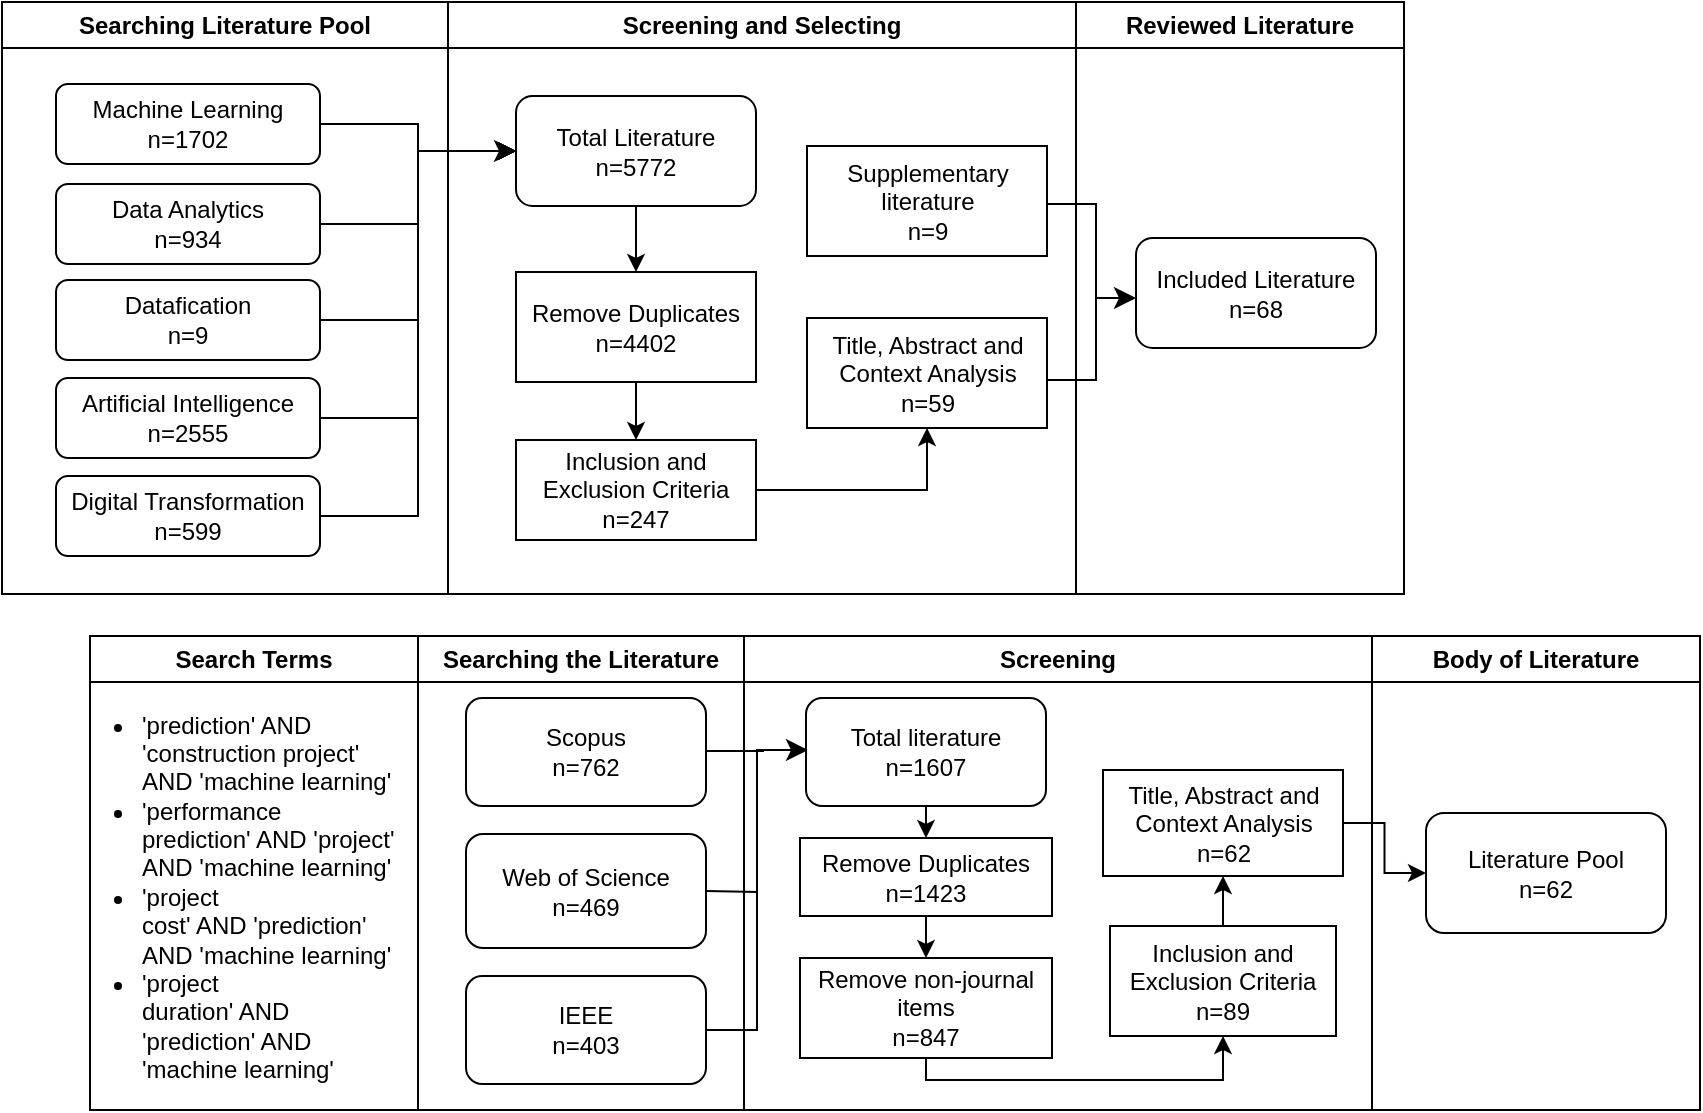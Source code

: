 <mxfile version="22.1.16" type="github" pages="2">
  <diagram name="Page-1" id="Y3MSRMU1QuGR4138dJbL">
    <mxGraphModel dx="1036" dy="627" grid="0" gridSize="10" guides="1" tooltips="1" connect="1" arrows="1" fold="1" page="1" pageScale="1" pageWidth="827" pageHeight="1169" math="0" shadow="0">
      <root>
        <mxCell id="0" />
        <mxCell id="1" parent="0" />
        <mxCell id="XcS65sXRcS4xSGwp1r07-15" value="Search Terms" style="swimlane;whiteSpace=wrap;html=1;" parent="1" vertex="1">
          <mxGeometry x="72" y="488" width="164" height="237" as="geometry" />
        </mxCell>
        <mxCell id="XcS65sXRcS4xSGwp1r07-34" value="&lt;ul&gt;&lt;li&gt;&#39;prediction&#39; AND &#39;construction project&#39; AND &#39;machine learning&#39;&lt;br&gt;&lt;/li&gt;&lt;li&gt;&#39;performance&lt;br&gt;prediction&#39; AND &#39;project&#39; AND &#39;machine learning&#39;&lt;br&gt;&lt;/li&gt;&lt;li&gt;&#39;project&lt;br/&gt;cost&#39; AND &#39;prediction&#39; AND &#39;machine learning&#39;&lt;br&gt;&lt;/li&gt;&lt;li&gt;&#39;project&lt;br/&gt;duration&#39; AND &#39;prediction&#39; AND &#39;machine learning&#39;&lt;br&gt;&lt;/li&gt;&lt;/ul&gt;" style="text;strokeColor=none;fillColor=none;html=1;whiteSpace=wrap;verticalAlign=middle;overflow=hidden;" parent="XcS65sXRcS4xSGwp1r07-15" vertex="1">
          <mxGeometry x="-16" y="23" width="172" height="204" as="geometry" />
        </mxCell>
        <mxCell id="XcS65sXRcS4xSGwp1r07-16" value="Searching the Literature" style="swimlane;whiteSpace=wrap;html=1;startSize=23;" parent="1" vertex="1">
          <mxGeometry x="236" y="488" width="163" height="237" as="geometry" />
        </mxCell>
        <mxCell id="XcS65sXRcS4xSGwp1r07-21" value="IEEE&lt;br&gt;n=403" style="rounded=1;whiteSpace=wrap;html=1;" parent="XcS65sXRcS4xSGwp1r07-16" vertex="1">
          <mxGeometry x="24" y="170" width="120" height="54" as="geometry" />
        </mxCell>
        <mxCell id="XcS65sXRcS4xSGwp1r07-22" value="Web of Science&lt;br&gt;n=469" style="rounded=1;whiteSpace=wrap;html=1;" parent="XcS65sXRcS4xSGwp1r07-16" vertex="1">
          <mxGeometry x="24" y="99" width="120" height="57" as="geometry" />
        </mxCell>
        <mxCell id="XcS65sXRcS4xSGwp1r07-23" value="Scopus&lt;br&gt;n=762" style="rounded=1;whiteSpace=wrap;html=1;" parent="XcS65sXRcS4xSGwp1r07-16" vertex="1">
          <mxGeometry x="24" y="31" width="120" height="54" as="geometry" />
        </mxCell>
        <mxCell id="XcS65sXRcS4xSGwp1r07-35" value="" style="edgeStyle=elbowEdgeStyle;elbow=horizontal;endArrow=classic;html=1;curved=0;rounded=0;endSize=8;startSize=8;exitX=1;exitY=0.5;exitDx=0;exitDy=0;" parent="XcS65sXRcS4xSGwp1r07-16" source="XcS65sXRcS4xSGwp1r07-21" edge="1">
          <mxGeometry width="50" height="50" relative="1" as="geometry">
            <mxPoint x="148" y="203" as="sourcePoint" />
            <mxPoint x="195" y="57" as="targetPoint" />
            <Array as="points" />
          </mxGeometry>
        </mxCell>
        <mxCell id="XcS65sXRcS4xSGwp1r07-40" value="" style="endArrow=none;html=1;rounded=0;exitX=1;exitY=0.5;exitDx=0;exitDy=0;" parent="XcS65sXRcS4xSGwp1r07-16" edge="1">
          <mxGeometry width="50" height="50" relative="1" as="geometry">
            <mxPoint x="144" y="57.5" as="sourcePoint" />
            <mxPoint x="173" y="57.5" as="targetPoint" />
            <Array as="points" />
          </mxGeometry>
        </mxCell>
        <mxCell id="XcS65sXRcS4xSGwp1r07-20" value="Screening" style="swimlane;whiteSpace=wrap;html=1;" parent="1" vertex="1">
          <mxGeometry x="399" y="488" width="314" height="237" as="geometry" />
        </mxCell>
        <mxCell id="XcS65sXRcS4xSGwp1r07-38" value="" style="endArrow=none;html=1;rounded=0;exitX=1;exitY=0.5;exitDx=0;exitDy=0;" parent="XcS65sXRcS4xSGwp1r07-20" source="XcS65sXRcS4xSGwp1r07-22" edge="1">
          <mxGeometry width="50" height="50" relative="1" as="geometry">
            <mxPoint x="-19" y="135" as="sourcePoint" />
            <mxPoint x="7" y="128" as="targetPoint" />
            <Array as="points" />
          </mxGeometry>
        </mxCell>
        <mxCell id="XcS65sXRcS4xSGwp1r07-27" value="Total literature&lt;br&gt;n=1607" style="rounded=1;whiteSpace=wrap;html=1;" parent="XcS65sXRcS4xSGwp1r07-20" vertex="1">
          <mxGeometry x="31" y="31" width="120" height="54" as="geometry" />
        </mxCell>
        <mxCell id="XcS65sXRcS4xSGwp1r07-48" value="" style="edgeStyle=orthogonalEdgeStyle;rounded=0;orthogonalLoop=1;jettySize=auto;html=1;" parent="XcS65sXRcS4xSGwp1r07-20" source="XcS65sXRcS4xSGwp1r07-41" target="XcS65sXRcS4xSGwp1r07-43" edge="1">
          <mxGeometry relative="1" as="geometry" />
        </mxCell>
        <mxCell id="XcS65sXRcS4xSGwp1r07-41" value="Remove Duplicates&lt;br&gt;n=1423" style="rounded=0;whiteSpace=wrap;html=1;" parent="XcS65sXRcS4xSGwp1r07-20" vertex="1">
          <mxGeometry x="28" y="101" width="126" height="39" as="geometry" />
        </mxCell>
        <mxCell id="XcS65sXRcS4xSGwp1r07-42" value="" style="endArrow=classic;html=1;rounded=0;exitX=0.5;exitY=1;exitDx=0;exitDy=0;entryX=0.5;entryY=0;entryDx=0;entryDy=0;" parent="XcS65sXRcS4xSGwp1r07-20" source="XcS65sXRcS4xSGwp1r07-27" target="XcS65sXRcS4xSGwp1r07-41" edge="1">
          <mxGeometry width="50" height="50" relative="1" as="geometry">
            <mxPoint x="-38" y="280" as="sourcePoint" />
            <mxPoint x="12" y="230" as="targetPoint" />
          </mxGeometry>
        </mxCell>
        <mxCell id="XcS65sXRcS4xSGwp1r07-55" style="edgeStyle=orthogonalEdgeStyle;rounded=0;orthogonalLoop=1;jettySize=auto;html=1;entryX=0.5;entryY=1;entryDx=0;entryDy=0;" parent="XcS65sXRcS4xSGwp1r07-20" source="XcS65sXRcS4xSGwp1r07-43" target="XcS65sXRcS4xSGwp1r07-45" edge="1">
          <mxGeometry relative="1" as="geometry">
            <mxPoint x="113" y="229" as="targetPoint" />
            <Array as="points">
              <mxPoint x="91" y="222" />
              <mxPoint x="240" y="222" />
            </Array>
          </mxGeometry>
        </mxCell>
        <mxCell id="XcS65sXRcS4xSGwp1r07-43" value="Remove non-journal items&lt;br&gt;n=847" style="rounded=0;whiteSpace=wrap;html=1;" parent="XcS65sXRcS4xSGwp1r07-20" vertex="1">
          <mxGeometry x="28" y="161" width="126" height="50" as="geometry" />
        </mxCell>
        <mxCell id="XcS65sXRcS4xSGwp1r07-57" value="" style="edgeStyle=orthogonalEdgeStyle;rounded=0;orthogonalLoop=1;jettySize=auto;html=1;" parent="XcS65sXRcS4xSGwp1r07-20" source="XcS65sXRcS4xSGwp1r07-45" target="XcS65sXRcS4xSGwp1r07-56" edge="1">
          <mxGeometry relative="1" as="geometry" />
        </mxCell>
        <mxCell id="XcS65sXRcS4xSGwp1r07-45" value="Inclusion and Exclusion Criteria&lt;br&gt;n=89" style="rounded=0;whiteSpace=wrap;html=1;" parent="XcS65sXRcS4xSGwp1r07-20" vertex="1">
          <mxGeometry x="183" y="145" width="113" height="55" as="geometry" />
        </mxCell>
        <mxCell id="XcS65sXRcS4xSGwp1r07-56" value="Title, Abstract and Context Analysis&lt;br&gt;n=62" style="whiteSpace=wrap;html=1;rounded=0;" parent="XcS65sXRcS4xSGwp1r07-20" vertex="1">
          <mxGeometry x="179.5" y="67" width="120" height="53" as="geometry" />
        </mxCell>
        <mxCell id="XcS65sXRcS4xSGwp1r07-24" value="Body of Literature" style="swimlane;whiteSpace=wrap;html=1;" parent="1" vertex="1">
          <mxGeometry x="713" y="488" width="164" height="237" as="geometry" />
        </mxCell>
        <mxCell id="XcS65sXRcS4xSGwp1r07-58" value="Literature Pool&lt;br&gt;n=62" style="rounded=1;whiteSpace=wrap;html=1;" parent="XcS65sXRcS4xSGwp1r07-24" vertex="1">
          <mxGeometry x="27" y="88.5" width="120" height="60" as="geometry" />
        </mxCell>
        <mxCell id="XcS65sXRcS4xSGwp1r07-59" value="" style="edgeStyle=orthogonalEdgeStyle;rounded=0;orthogonalLoop=1;jettySize=auto;html=1;" parent="1" source="XcS65sXRcS4xSGwp1r07-56" target="XcS65sXRcS4xSGwp1r07-58" edge="1">
          <mxGeometry relative="1" as="geometry" />
        </mxCell>
        <mxCell id="hQWmsBoflfajF91AkxQe-1" value="Searching Literature Pool" style="swimlane;whiteSpace=wrap;html=1;startSize=23;" parent="1" vertex="1">
          <mxGeometry x="28" y="171" width="223" height="296" as="geometry">
            <mxRectangle x="28" y="183" width="181" height="26" as="alternateBounds" />
          </mxGeometry>
        </mxCell>
        <mxCell id="hQWmsBoflfajF91AkxQe-2" value="Artificial Intelligence&lt;br&gt;n=2555" style="rounded=1;whiteSpace=wrap;html=1;" parent="hQWmsBoflfajF91AkxQe-1" vertex="1">
          <mxGeometry x="27" y="188" width="132" height="40" as="geometry" />
        </mxCell>
        <mxCell id="hQWmsBoflfajF91AkxQe-3" value="Datafication&lt;br&gt;n=9" style="rounded=1;whiteSpace=wrap;html=1;" parent="hQWmsBoflfajF91AkxQe-1" vertex="1">
          <mxGeometry x="27" y="139" width="132" height="40" as="geometry" />
        </mxCell>
        <mxCell id="hQWmsBoflfajF91AkxQe-4" value="Machine Learning&lt;br&gt;n=1702" style="rounded=1;whiteSpace=wrap;html=1;" parent="hQWmsBoflfajF91AkxQe-1" vertex="1">
          <mxGeometry x="27" y="41" width="132" height="40" as="geometry" />
        </mxCell>
        <mxCell id="hQWmsBoflfajF91AkxQe-21" value="Data Analytics&lt;br&gt;n=934" style="rounded=1;whiteSpace=wrap;html=1;" parent="hQWmsBoflfajF91AkxQe-1" vertex="1">
          <mxGeometry x="27" y="91" width="132" height="40" as="geometry" />
        </mxCell>
        <mxCell id="hQWmsBoflfajF91AkxQe-23" value="Digital Transformation&lt;br&gt;n=599" style="rounded=1;whiteSpace=wrap;html=1;" parent="hQWmsBoflfajF91AkxQe-1" vertex="1">
          <mxGeometry x="27" y="237" width="132" height="40" as="geometry" />
        </mxCell>
        <mxCell id="hQWmsBoflfajF91AkxQe-7" value="Screening and Selecting" style="swimlane;whiteSpace=wrap;html=1;" parent="1" vertex="1">
          <mxGeometry x="251" y="171" width="314" height="296" as="geometry" />
        </mxCell>
        <mxCell id="hQWmsBoflfajF91AkxQe-9" value="Total Literature&lt;br&gt;n=5772" style="rounded=1;whiteSpace=wrap;html=1;" parent="hQWmsBoflfajF91AkxQe-7" vertex="1">
          <mxGeometry x="34" y="47" width="120" height="55" as="geometry" />
        </mxCell>
        <mxCell id="hQWmsBoflfajF91AkxQe-10" value="" style="edgeStyle=orthogonalEdgeStyle;rounded=0;orthogonalLoop=1;jettySize=auto;html=1;" parent="hQWmsBoflfajF91AkxQe-7" source="hQWmsBoflfajF91AkxQe-11" target="hQWmsBoflfajF91AkxQe-14" edge="1">
          <mxGeometry relative="1" as="geometry" />
        </mxCell>
        <mxCell id="hQWmsBoflfajF91AkxQe-11" value="Remove Duplicates&lt;br&gt;n=4402" style="rounded=0;whiteSpace=wrap;html=1;" parent="hQWmsBoflfajF91AkxQe-7" vertex="1">
          <mxGeometry x="34" y="135" width="120" height="55" as="geometry" />
        </mxCell>
        <mxCell id="hQWmsBoflfajF91AkxQe-12" value="" style="endArrow=classic;html=1;rounded=0;exitX=0.5;exitY=1;exitDx=0;exitDy=0;entryX=0.5;entryY=0;entryDx=0;entryDy=0;" parent="hQWmsBoflfajF91AkxQe-7" source="hQWmsBoflfajF91AkxQe-9" target="hQWmsBoflfajF91AkxQe-11" edge="1">
          <mxGeometry width="50" height="50" relative="1" as="geometry">
            <mxPoint x="-38" y="280" as="sourcePoint" />
            <mxPoint x="12" y="230" as="targetPoint" />
          </mxGeometry>
        </mxCell>
        <mxCell id="hQWmsBoflfajF91AkxQe-14" value="Inclusion and Exclusion Criteria&lt;br&gt;n=247" style="rounded=0;whiteSpace=wrap;html=1;" parent="hQWmsBoflfajF91AkxQe-7" vertex="1">
          <mxGeometry x="34" y="219" width="120" height="50" as="geometry" />
        </mxCell>
        <mxCell id="hQWmsBoflfajF91AkxQe-16" value="Title, Abstract and Context Analysis&lt;br&gt;n=59" style="rounded=0;whiteSpace=wrap;html=1;" parent="hQWmsBoflfajF91AkxQe-7" vertex="1">
          <mxGeometry x="179.5" y="158" width="120" height="55" as="geometry" />
        </mxCell>
        <mxCell id="hQWmsBoflfajF91AkxQe-17" value="Supplementary literature&lt;br&gt;n=9" style="whiteSpace=wrap;html=1;rounded=0;" parent="hQWmsBoflfajF91AkxQe-7" vertex="1">
          <mxGeometry x="179.5" y="72" width="120" height="55" as="geometry" />
        </mxCell>
        <mxCell id="hQWmsBoflfajF91AkxQe-29" value="" style="edgeStyle=orthogonalEdgeStyle;rounded=0;orthogonalLoop=1;jettySize=auto;html=1;entryX=0.5;entryY=1;entryDx=0;entryDy=0;" parent="hQWmsBoflfajF91AkxQe-7" source="hQWmsBoflfajF91AkxQe-14" target="hQWmsBoflfajF91AkxQe-16" edge="1">
          <mxGeometry relative="1" as="geometry" />
        </mxCell>
        <mxCell id="VTWFtEZp2pz49vTFSIZZ-2" value="" style="endArrow=none;html=1;rounded=0;fontSize=12;startSize=8;endSize=8;curved=1;" edge="1" parent="hQWmsBoflfajF91AkxQe-7">
          <mxGeometry width="50" height="50" relative="1" as="geometry">
            <mxPoint x="299" y="189" as="sourcePoint" />
            <mxPoint x="324" y="189" as="targetPoint" />
          </mxGeometry>
        </mxCell>
        <mxCell id="hQWmsBoflfajF91AkxQe-18" value="Reviewed Literature" style="swimlane;whiteSpace=wrap;html=1;" parent="1" vertex="1">
          <mxGeometry x="565" y="171" width="164" height="296" as="geometry">
            <mxRectangle x="565" y="183" width="174" height="26" as="alternateBounds" />
          </mxGeometry>
        </mxCell>
        <mxCell id="hQWmsBoflfajF91AkxQe-19" value="Included Literature&lt;br&gt;n=68" style="rounded=1;whiteSpace=wrap;html=1;" parent="hQWmsBoflfajF91AkxQe-18" vertex="1">
          <mxGeometry x="30" y="118" width="120" height="55" as="geometry" />
        </mxCell>
        <mxCell id="VTWFtEZp2pz49vTFSIZZ-6" value="" style="endArrow=classic;html=1;rounded=0;fontSize=12;startSize=8;endSize=8;curved=1;" edge="1" parent="hQWmsBoflfajF91AkxQe-18">
          <mxGeometry width="50" height="50" relative="1" as="geometry">
            <mxPoint x="10" y="148" as="sourcePoint" />
            <mxPoint x="30" y="148" as="targetPoint" />
          </mxGeometry>
        </mxCell>
        <mxCell id="VTWFtEZp2pz49vTFSIZZ-7" value="" style="endArrow=none;html=1;rounded=0;fontSize=12;startSize=8;endSize=8;curved=1;" edge="1" parent="hQWmsBoflfajF91AkxQe-18">
          <mxGeometry width="50" height="50" relative="1" as="geometry">
            <mxPoint x="10" y="189.5" as="sourcePoint" />
            <mxPoint x="10" y="100.5" as="targetPoint" />
          </mxGeometry>
        </mxCell>
        <mxCell id="VTWFtEZp2pz49vTFSIZZ-8" value="" style="endArrow=none;html=1;rounded=0;fontSize=12;startSize=8;endSize=8;curved=1;" edge="1" parent="hQWmsBoflfajF91AkxQe-18">
          <mxGeometry width="50" height="50" relative="1" as="geometry">
            <mxPoint x="-15" y="101" as="sourcePoint" />
            <mxPoint x="10" y="101" as="targetPoint" />
          </mxGeometry>
        </mxCell>
        <mxCell id="hQWmsBoflfajF91AkxQe-24" style="edgeStyle=orthogonalEdgeStyle;rounded=0;orthogonalLoop=1;jettySize=auto;html=1;exitX=1;exitY=0.5;exitDx=0;exitDy=0;entryX=0;entryY=0.5;entryDx=0;entryDy=0;" parent="1" source="hQWmsBoflfajF91AkxQe-23" target="hQWmsBoflfajF91AkxQe-9" edge="1">
          <mxGeometry relative="1" as="geometry" />
        </mxCell>
        <mxCell id="hQWmsBoflfajF91AkxQe-25" value="" style="edgeStyle=orthogonalEdgeStyle;rounded=0;orthogonalLoop=1;jettySize=auto;html=1;entryX=0;entryY=0.5;entryDx=0;entryDy=0;" parent="1" source="hQWmsBoflfajF91AkxQe-3" target="hQWmsBoflfajF91AkxQe-9" edge="1">
          <mxGeometry relative="1" as="geometry" />
        </mxCell>
        <mxCell id="hQWmsBoflfajF91AkxQe-26" value="" style="edgeStyle=orthogonalEdgeStyle;rounded=0;orthogonalLoop=1;jettySize=auto;html=1;entryX=0;entryY=0.5;entryDx=0;entryDy=0;" parent="1" source="hQWmsBoflfajF91AkxQe-21" target="hQWmsBoflfajF91AkxQe-9" edge="1">
          <mxGeometry relative="1" as="geometry" />
        </mxCell>
        <mxCell id="hQWmsBoflfajF91AkxQe-27" value="" style="edgeStyle=orthogonalEdgeStyle;rounded=0;orthogonalLoop=1;jettySize=auto;html=1;" parent="1" source="hQWmsBoflfajF91AkxQe-4" target="hQWmsBoflfajF91AkxQe-9" edge="1">
          <mxGeometry relative="1" as="geometry" />
        </mxCell>
        <mxCell id="hQWmsBoflfajF91AkxQe-5" value="" style="edgeStyle=elbowEdgeStyle;elbow=horizontal;endArrow=classic;html=1;curved=0;rounded=0;endSize=8;startSize=8;exitX=1;exitY=0.5;exitDx=0;exitDy=0;entryX=0;entryY=0.5;entryDx=0;entryDy=0;" parent="1" source="hQWmsBoflfajF91AkxQe-2" target="hQWmsBoflfajF91AkxQe-9" edge="1">
          <mxGeometry width="50" height="50" relative="1" as="geometry">
            <mxPoint x="176" y="386" as="sourcePoint" />
            <mxPoint x="281" y="242" as="targetPoint" />
            <Array as="points" />
          </mxGeometry>
        </mxCell>
      </root>
    </mxGraphModel>
  </diagram>
  <diagram id="vEAAp5H_wWVbeyviqGUY" name="Page-2">
    <mxGraphModel dx="680" dy="783" grid="1" gridSize="10" guides="1" tooltips="1" connect="1" arrows="1" fold="1" page="1" pageScale="1" pageWidth="827" pageHeight="1169" math="0" shadow="0">
      <root>
        <mxCell id="0" />
        <mxCell id="1" parent="0" />
      </root>
    </mxGraphModel>
  </diagram>
</mxfile>

